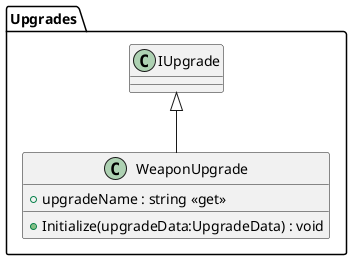 @startuml
namespace Upgrades{
class WeaponUpgrade {
    + upgradeName : string <<get>>
    + Initialize(upgradeData:UpgradeData) : void
}
IUpgrade <|-- WeaponUpgrade
}
@enduml
